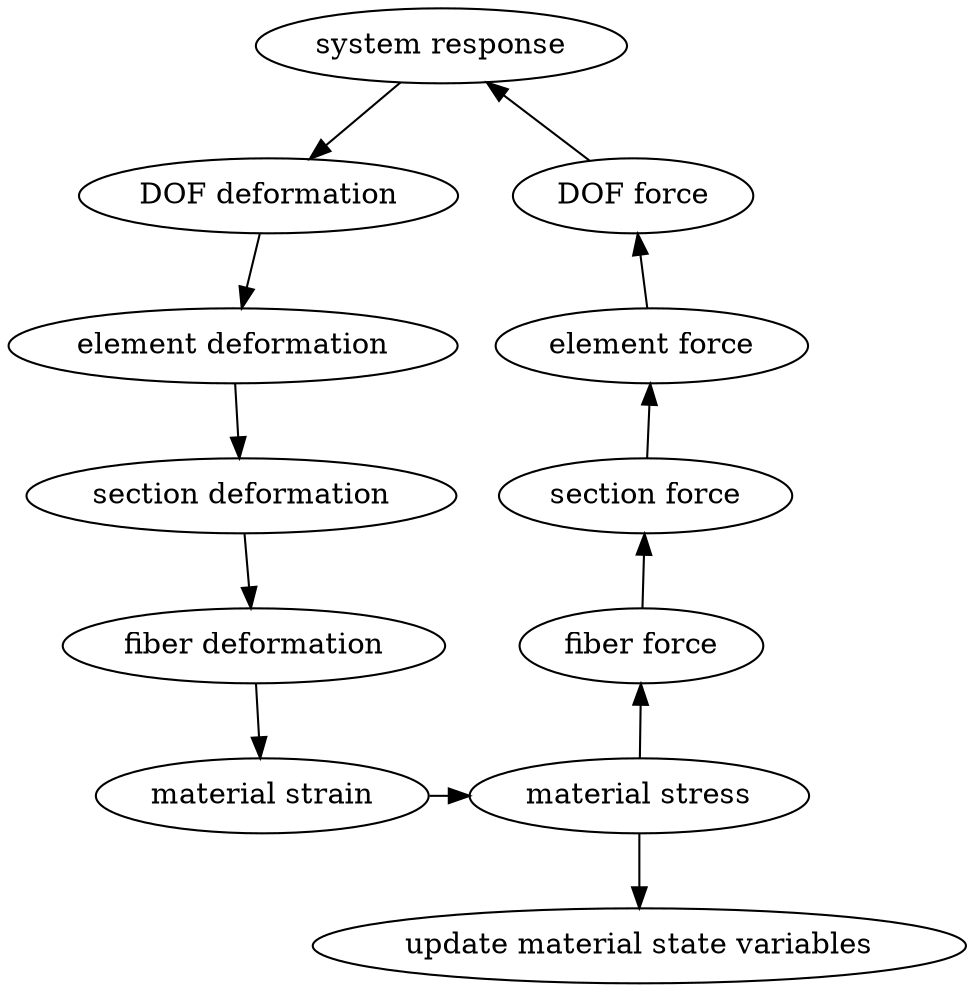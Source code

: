 digraph response {
	node[shape=ellipse];
	System[ label = "system response"];
	DOFDef[ label = "DOF deformation"];
	DOFForce[ label = "DOF force"];
	ElementDef[ label = "element deformation"];
	ElementForce[ label = "element force"];
	SectionDef[ label = "section deformation"];
	SectionForce[ label = "section force"];
	FiberDef[ label = "fiber deformation"];
	FiberForce[ label = "fiber force"];
	MaterialStrain[ label = "material strain"];
	MaterialStress[ label = "material stress"];
	MaterialUpdate[ label = "update material state variables"];
	{rank=same; DOFDef, DOFForce}
	{rank=same; ElementDef, ElementForce}
	{rank=same; SectionDef, SectionForce}
	{rank=same; FiberDef, FiberForce}
	{rank=same; MaterialStrain, MaterialStress}
	System -> DOFDef
	DOFDef -> ElementDef
	ElementDef -> SectionDef
	SectionDef -> FiberDef
	FiberDef -> MaterialStrain
	MaterialStrain -> MaterialStress -> MaterialUpdate
	MaterialStress -> FiberForce -> SectionForce -> ElementForce -> DOFForce
	DOFForce -> System
}